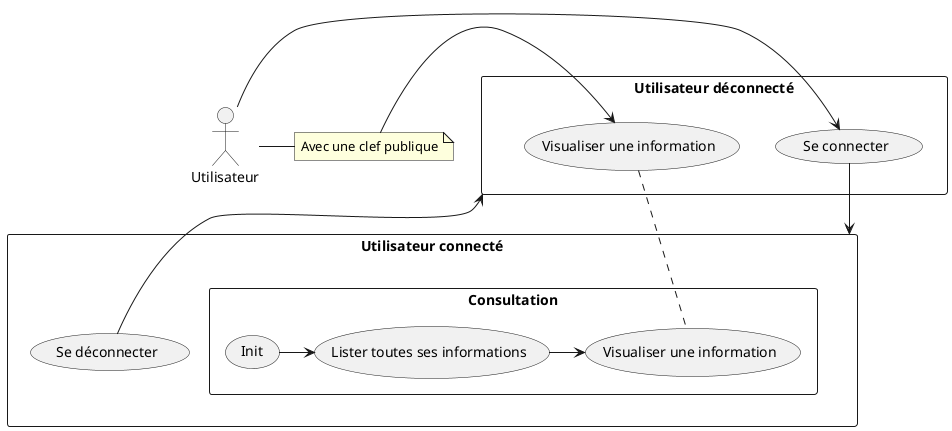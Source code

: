 @startuml
	:Utilisateur: as client
    rectangle "Utilisateur déconnecté" as RecDeco {
        (Se connecter) as Connect
        (Visualiser une information) as Visu1
    }


	rectangle "Utilisateur connecté" as RecCo {
		rectangle "Consultation" as Consu{
		    (Init) as init
    	    (Visualiser une information) as Visu2
    	    (Lister toutes ses informations) as ListVisu
    	}
	    (Se déconnecter) as disconnect
	}

    note "Avec une clef publique" as publique

        client -> Connect
        client - publique
        publique -> Visu1
        Visu1 .. Visu2


    	Connect --> RecCo
    	disconnect -> RecDeco

    	init -> ListVisu

    	ListVisu -> Visu2
@enduml

Une information peut être trouver grâce à une clef public

L'utilisateur se connecte
L'utilisateur se déconnecte

L'utilisateur peut lister toutes ses informations
L'utilisateur peut regarder une information
L'utilisateur peut partager une information